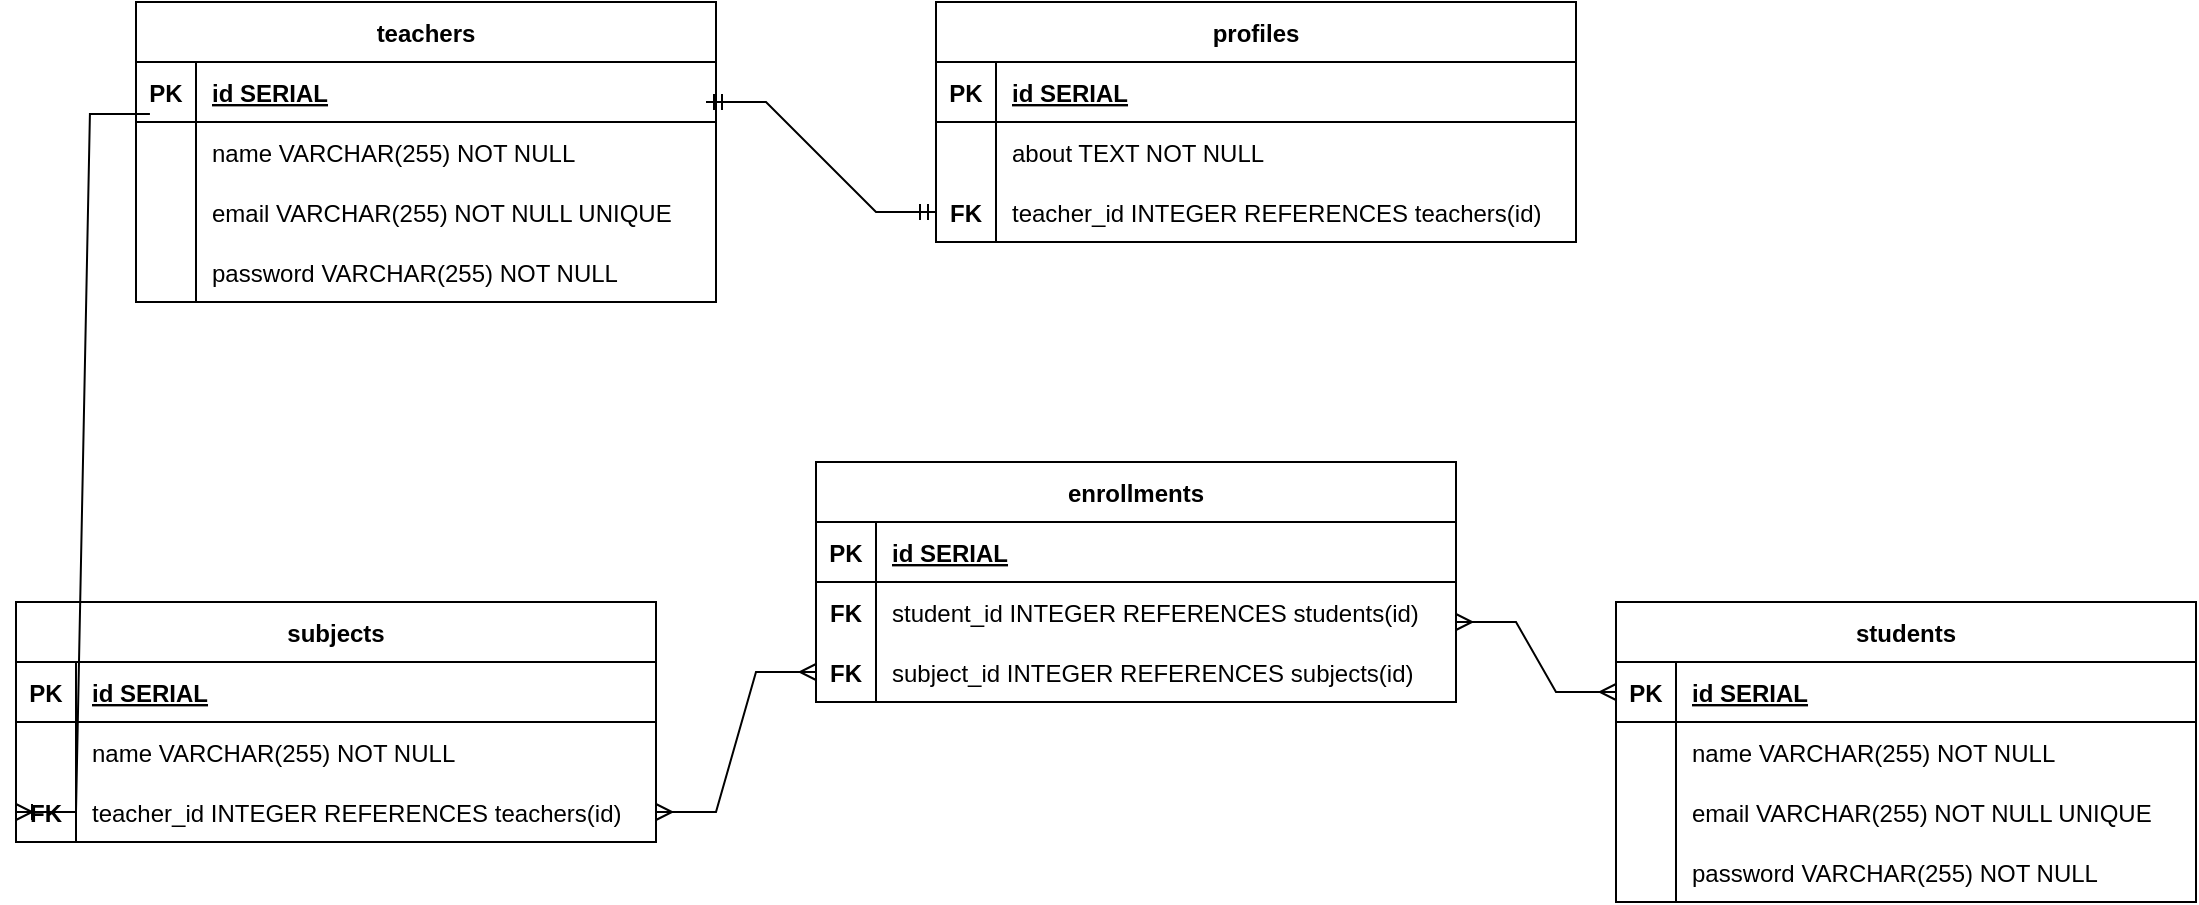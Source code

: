 <mxfile version="20.8.10" type="device"><diagram id="R2lEEEUBdFMjLlhIrx00" name="Page-1"><mxGraphModel dx="1418" dy="828" grid="1" gridSize="10" guides="1" tooltips="1" connect="1" arrows="1" fold="1" page="1" pageScale="1" pageWidth="850" pageHeight="1100" math="0" shadow="0" extFonts="Permanent Marker^https://fonts.googleapis.com/css?family=Permanent+Marker"><root><mxCell id="0"/><mxCell id="1" parent="0"/><mxCell id="9V4fzCmsQR_r_gdQhbCg-53" value="teachers" style="shape=table;startSize=30;container=1;collapsible=1;childLayout=tableLayout;fixedRows=1;rowLines=0;fontStyle=1;align=center;resizeLast=1;" vertex="1" parent="1"><mxGeometry x="90" y="80" width="290" height="150" as="geometry"/></mxCell><mxCell id="9V4fzCmsQR_r_gdQhbCg-54" value="" style="shape=tableRow;horizontal=0;startSize=0;swimlaneHead=0;swimlaneBody=0;fillColor=none;collapsible=0;dropTarget=0;points=[[0,0.5],[1,0.5]];portConstraint=eastwest;strokeColor=inherit;top=0;left=0;right=0;bottom=1;" vertex="1" parent="9V4fzCmsQR_r_gdQhbCg-53"><mxGeometry y="30" width="290" height="30" as="geometry"/></mxCell><mxCell id="9V4fzCmsQR_r_gdQhbCg-55" value="PK" style="shape=partialRectangle;overflow=hidden;connectable=0;fillColor=none;strokeColor=inherit;top=0;left=0;bottom=0;right=0;fontStyle=1;" vertex="1" parent="9V4fzCmsQR_r_gdQhbCg-54"><mxGeometry width="30" height="30" as="geometry"><mxRectangle width="30" height="30" as="alternateBounds"/></mxGeometry></mxCell><mxCell id="9V4fzCmsQR_r_gdQhbCg-56" value="id SERIAL " style="shape=partialRectangle;overflow=hidden;connectable=0;fillColor=none;align=left;strokeColor=inherit;top=0;left=0;bottom=0;right=0;spacingLeft=6;fontStyle=5;" vertex="1" parent="9V4fzCmsQR_r_gdQhbCg-54"><mxGeometry x="30" width="260" height="30" as="geometry"><mxRectangle width="260" height="30" as="alternateBounds"/></mxGeometry></mxCell><mxCell id="9V4fzCmsQR_r_gdQhbCg-57" value="" style="shape=tableRow;horizontal=0;startSize=0;swimlaneHead=0;swimlaneBody=0;fillColor=none;collapsible=0;dropTarget=0;points=[[0,0.5],[1,0.5]];portConstraint=eastwest;strokeColor=inherit;top=0;left=0;right=0;bottom=0;" vertex="1" parent="9V4fzCmsQR_r_gdQhbCg-53"><mxGeometry y="60" width="290" height="30" as="geometry"/></mxCell><mxCell id="9V4fzCmsQR_r_gdQhbCg-58" value="" style="shape=partialRectangle;overflow=hidden;connectable=0;fillColor=none;strokeColor=inherit;top=0;left=0;bottom=0;right=0;" vertex="1" parent="9V4fzCmsQR_r_gdQhbCg-57"><mxGeometry width="30" height="30" as="geometry"><mxRectangle width="30" height="30" as="alternateBounds"/></mxGeometry></mxCell><mxCell id="9V4fzCmsQR_r_gdQhbCg-59" value="name VARCHAR(255) NOT NULL" style="shape=partialRectangle;overflow=hidden;connectable=0;fillColor=none;align=left;strokeColor=inherit;top=0;left=0;bottom=0;right=0;spacingLeft=6;" vertex="1" parent="9V4fzCmsQR_r_gdQhbCg-57"><mxGeometry x="30" width="260" height="30" as="geometry"><mxRectangle width="260" height="30" as="alternateBounds"/></mxGeometry></mxCell><mxCell id="9V4fzCmsQR_r_gdQhbCg-60" value="" style="shape=tableRow;horizontal=0;startSize=0;swimlaneHead=0;swimlaneBody=0;fillColor=none;collapsible=0;dropTarget=0;points=[[0,0.5],[1,0.5]];portConstraint=eastwest;strokeColor=inherit;top=0;left=0;right=0;bottom=0;" vertex="1" parent="9V4fzCmsQR_r_gdQhbCg-53"><mxGeometry y="90" width="290" height="30" as="geometry"/></mxCell><mxCell id="9V4fzCmsQR_r_gdQhbCg-61" value="" style="shape=partialRectangle;overflow=hidden;connectable=0;fillColor=none;strokeColor=inherit;top=0;left=0;bottom=0;right=0;" vertex="1" parent="9V4fzCmsQR_r_gdQhbCg-60"><mxGeometry width="30" height="30" as="geometry"><mxRectangle width="30" height="30" as="alternateBounds"/></mxGeometry></mxCell><mxCell id="9V4fzCmsQR_r_gdQhbCg-62" value="email VARCHAR(255) NOT NULL UNIQUE" style="shape=partialRectangle;overflow=hidden;connectable=0;fillColor=none;align=left;strokeColor=inherit;top=0;left=0;bottom=0;right=0;spacingLeft=6;" vertex="1" parent="9V4fzCmsQR_r_gdQhbCg-60"><mxGeometry x="30" width="260" height="30" as="geometry"><mxRectangle width="260" height="30" as="alternateBounds"/></mxGeometry></mxCell><mxCell id="9V4fzCmsQR_r_gdQhbCg-63" value="" style="shape=tableRow;horizontal=0;startSize=0;swimlaneHead=0;swimlaneBody=0;fillColor=none;collapsible=0;dropTarget=0;points=[[0,0.5],[1,0.5]];portConstraint=eastwest;strokeColor=inherit;top=0;left=0;right=0;bottom=0;" vertex="1" parent="9V4fzCmsQR_r_gdQhbCg-53"><mxGeometry y="120" width="290" height="30" as="geometry"/></mxCell><mxCell id="9V4fzCmsQR_r_gdQhbCg-64" value="" style="shape=partialRectangle;overflow=hidden;connectable=0;fillColor=none;strokeColor=inherit;top=0;left=0;bottom=0;right=0;" vertex="1" parent="9V4fzCmsQR_r_gdQhbCg-63"><mxGeometry width="30" height="30" as="geometry"><mxRectangle width="30" height="30" as="alternateBounds"/></mxGeometry></mxCell><mxCell id="9V4fzCmsQR_r_gdQhbCg-65" value="password VARCHAR(255) NOT NULL" style="shape=partialRectangle;overflow=hidden;connectable=0;fillColor=none;align=left;strokeColor=inherit;top=0;left=0;bottom=0;right=0;spacingLeft=6;" vertex="1" parent="9V4fzCmsQR_r_gdQhbCg-63"><mxGeometry x="30" width="260" height="30" as="geometry"><mxRectangle width="260" height="30" as="alternateBounds"/></mxGeometry></mxCell><mxCell id="9V4fzCmsQR_r_gdQhbCg-66" value="students" style="shape=table;startSize=30;container=1;collapsible=1;childLayout=tableLayout;fixedRows=1;rowLines=0;fontStyle=1;align=center;resizeLast=1;" vertex="1" parent="1"><mxGeometry x="830" y="380" width="290" height="150" as="geometry"/></mxCell><mxCell id="9V4fzCmsQR_r_gdQhbCg-67" value="" style="shape=tableRow;horizontal=0;startSize=0;swimlaneHead=0;swimlaneBody=0;fillColor=none;collapsible=0;dropTarget=0;points=[[0,0.5],[1,0.5]];portConstraint=eastwest;strokeColor=inherit;top=0;left=0;right=0;bottom=1;" vertex="1" parent="9V4fzCmsQR_r_gdQhbCg-66"><mxGeometry y="30" width="290" height="30" as="geometry"/></mxCell><mxCell id="9V4fzCmsQR_r_gdQhbCg-68" value="PK" style="shape=partialRectangle;overflow=hidden;connectable=0;fillColor=none;strokeColor=inherit;top=0;left=0;bottom=0;right=0;fontStyle=1;" vertex="1" parent="9V4fzCmsQR_r_gdQhbCg-67"><mxGeometry width="30" height="30" as="geometry"><mxRectangle width="30" height="30" as="alternateBounds"/></mxGeometry></mxCell><mxCell id="9V4fzCmsQR_r_gdQhbCg-69" value="id SERIAL " style="shape=partialRectangle;overflow=hidden;connectable=0;fillColor=none;align=left;strokeColor=inherit;top=0;left=0;bottom=0;right=0;spacingLeft=6;fontStyle=5;" vertex="1" parent="9V4fzCmsQR_r_gdQhbCg-67"><mxGeometry x="30" width="260" height="30" as="geometry"><mxRectangle width="260" height="30" as="alternateBounds"/></mxGeometry></mxCell><mxCell id="9V4fzCmsQR_r_gdQhbCg-70" value="" style="shape=tableRow;horizontal=0;startSize=0;swimlaneHead=0;swimlaneBody=0;fillColor=none;collapsible=0;dropTarget=0;points=[[0,0.5],[1,0.5]];portConstraint=eastwest;strokeColor=inherit;top=0;left=0;right=0;bottom=0;" vertex="1" parent="9V4fzCmsQR_r_gdQhbCg-66"><mxGeometry y="60" width="290" height="30" as="geometry"/></mxCell><mxCell id="9V4fzCmsQR_r_gdQhbCg-71" value="" style="shape=partialRectangle;overflow=hidden;connectable=0;fillColor=none;strokeColor=inherit;top=0;left=0;bottom=0;right=0;" vertex="1" parent="9V4fzCmsQR_r_gdQhbCg-70"><mxGeometry width="30" height="30" as="geometry"><mxRectangle width="30" height="30" as="alternateBounds"/></mxGeometry></mxCell><mxCell id="9V4fzCmsQR_r_gdQhbCg-72" value="name VARCHAR(255) NOT NULL" style="shape=partialRectangle;overflow=hidden;connectable=0;fillColor=none;align=left;strokeColor=inherit;top=0;left=0;bottom=0;right=0;spacingLeft=6;" vertex="1" parent="9V4fzCmsQR_r_gdQhbCg-70"><mxGeometry x="30" width="260" height="30" as="geometry"><mxRectangle width="260" height="30" as="alternateBounds"/></mxGeometry></mxCell><mxCell id="9V4fzCmsQR_r_gdQhbCg-73" value="" style="shape=tableRow;horizontal=0;startSize=0;swimlaneHead=0;swimlaneBody=0;fillColor=none;collapsible=0;dropTarget=0;points=[[0,0.5],[1,0.5]];portConstraint=eastwest;strokeColor=inherit;top=0;left=0;right=0;bottom=0;" vertex="1" parent="9V4fzCmsQR_r_gdQhbCg-66"><mxGeometry y="90" width="290" height="30" as="geometry"/></mxCell><mxCell id="9V4fzCmsQR_r_gdQhbCg-74" value="" style="shape=partialRectangle;overflow=hidden;connectable=0;fillColor=none;strokeColor=inherit;top=0;left=0;bottom=0;right=0;" vertex="1" parent="9V4fzCmsQR_r_gdQhbCg-73"><mxGeometry width="30" height="30" as="geometry"><mxRectangle width="30" height="30" as="alternateBounds"/></mxGeometry></mxCell><mxCell id="9V4fzCmsQR_r_gdQhbCg-75" value="email VARCHAR(255) NOT NULL UNIQUE" style="shape=partialRectangle;overflow=hidden;connectable=0;fillColor=none;align=left;strokeColor=inherit;top=0;left=0;bottom=0;right=0;spacingLeft=6;" vertex="1" parent="9V4fzCmsQR_r_gdQhbCg-73"><mxGeometry x="30" width="260" height="30" as="geometry"><mxRectangle width="260" height="30" as="alternateBounds"/></mxGeometry></mxCell><mxCell id="9V4fzCmsQR_r_gdQhbCg-76" value="" style="shape=tableRow;horizontal=0;startSize=0;swimlaneHead=0;swimlaneBody=0;fillColor=none;collapsible=0;dropTarget=0;points=[[0,0.5],[1,0.5]];portConstraint=eastwest;strokeColor=inherit;top=0;left=0;right=0;bottom=0;" vertex="1" parent="9V4fzCmsQR_r_gdQhbCg-66"><mxGeometry y="120" width="290" height="30" as="geometry"/></mxCell><mxCell id="9V4fzCmsQR_r_gdQhbCg-77" value="" style="shape=partialRectangle;overflow=hidden;connectable=0;fillColor=none;strokeColor=inherit;top=0;left=0;bottom=0;right=0;" vertex="1" parent="9V4fzCmsQR_r_gdQhbCg-76"><mxGeometry width="30" height="30" as="geometry"><mxRectangle width="30" height="30" as="alternateBounds"/></mxGeometry></mxCell><mxCell id="9V4fzCmsQR_r_gdQhbCg-78" value="password VARCHAR(255) NOT NULL" style="shape=partialRectangle;overflow=hidden;connectable=0;fillColor=none;align=left;strokeColor=inherit;top=0;left=0;bottom=0;right=0;spacingLeft=6;" vertex="1" parent="9V4fzCmsQR_r_gdQhbCg-76"><mxGeometry x="30" width="260" height="30" as="geometry"><mxRectangle width="260" height="30" as="alternateBounds"/></mxGeometry></mxCell><mxCell id="9V4fzCmsQR_r_gdQhbCg-79" value="subjects" style="shape=table;startSize=30;container=1;collapsible=1;childLayout=tableLayout;fixedRows=1;rowLines=0;fontStyle=1;align=center;resizeLast=1;" vertex="1" parent="1"><mxGeometry x="30" y="380" width="320" height="120" as="geometry"/></mxCell><mxCell id="9V4fzCmsQR_r_gdQhbCg-80" value="" style="shape=tableRow;horizontal=0;startSize=0;swimlaneHead=0;swimlaneBody=0;fillColor=none;collapsible=0;dropTarget=0;points=[[0,0.5],[1,0.5]];portConstraint=eastwest;strokeColor=inherit;top=0;left=0;right=0;bottom=1;" vertex="1" parent="9V4fzCmsQR_r_gdQhbCg-79"><mxGeometry y="30" width="320" height="30" as="geometry"/></mxCell><mxCell id="9V4fzCmsQR_r_gdQhbCg-81" value="PK" style="shape=partialRectangle;overflow=hidden;connectable=0;fillColor=none;strokeColor=inherit;top=0;left=0;bottom=0;right=0;fontStyle=1;" vertex="1" parent="9V4fzCmsQR_r_gdQhbCg-80"><mxGeometry width="30" height="30" as="geometry"><mxRectangle width="30" height="30" as="alternateBounds"/></mxGeometry></mxCell><mxCell id="9V4fzCmsQR_r_gdQhbCg-82" value="id SERIAL " style="shape=partialRectangle;overflow=hidden;connectable=0;fillColor=none;align=left;strokeColor=inherit;top=0;left=0;bottom=0;right=0;spacingLeft=6;fontStyle=5;" vertex="1" parent="9V4fzCmsQR_r_gdQhbCg-80"><mxGeometry x="30" width="290" height="30" as="geometry"><mxRectangle width="290" height="30" as="alternateBounds"/></mxGeometry></mxCell><mxCell id="9V4fzCmsQR_r_gdQhbCg-83" value="" style="shape=tableRow;horizontal=0;startSize=0;swimlaneHead=0;swimlaneBody=0;fillColor=none;collapsible=0;dropTarget=0;points=[[0,0.5],[1,0.5]];portConstraint=eastwest;strokeColor=inherit;top=0;left=0;right=0;bottom=0;" vertex="1" parent="9V4fzCmsQR_r_gdQhbCg-79"><mxGeometry y="60" width="320" height="30" as="geometry"/></mxCell><mxCell id="9V4fzCmsQR_r_gdQhbCg-84" value="" style="shape=partialRectangle;overflow=hidden;connectable=0;fillColor=none;strokeColor=inherit;top=0;left=0;bottom=0;right=0;" vertex="1" parent="9V4fzCmsQR_r_gdQhbCg-83"><mxGeometry width="30" height="30" as="geometry"><mxRectangle width="30" height="30" as="alternateBounds"/></mxGeometry></mxCell><mxCell id="9V4fzCmsQR_r_gdQhbCg-85" value="name VARCHAR(255) NOT NULL" style="shape=partialRectangle;overflow=hidden;connectable=0;fillColor=none;align=left;strokeColor=inherit;top=0;left=0;bottom=0;right=0;spacingLeft=6;" vertex="1" parent="9V4fzCmsQR_r_gdQhbCg-83"><mxGeometry x="30" width="290" height="30" as="geometry"><mxRectangle width="290" height="30" as="alternateBounds"/></mxGeometry></mxCell><mxCell id="9V4fzCmsQR_r_gdQhbCg-86" value="" style="shape=tableRow;horizontal=0;startSize=0;swimlaneHead=0;swimlaneBody=0;fillColor=none;collapsible=0;dropTarget=0;points=[[0,0.5],[1,0.5]];portConstraint=eastwest;strokeColor=inherit;top=0;left=0;right=0;bottom=0;" vertex="1" parent="9V4fzCmsQR_r_gdQhbCg-79"><mxGeometry y="90" width="320" height="30" as="geometry"/></mxCell><mxCell id="9V4fzCmsQR_r_gdQhbCg-87" value="FK" style="shape=partialRectangle;overflow=hidden;connectable=0;fillColor=none;strokeColor=inherit;top=0;left=0;bottom=0;right=0;fontStyle=1" vertex="1" parent="9V4fzCmsQR_r_gdQhbCg-86"><mxGeometry width="30" height="30" as="geometry"><mxRectangle width="30" height="30" as="alternateBounds"/></mxGeometry></mxCell><mxCell id="9V4fzCmsQR_r_gdQhbCg-88" value="teacher_id INTEGER REFERENCES teachers(id)" style="shape=partialRectangle;overflow=hidden;connectable=0;fillColor=none;align=left;strokeColor=inherit;top=0;left=0;bottom=0;right=0;spacingLeft=6;" vertex="1" parent="9V4fzCmsQR_r_gdQhbCg-86"><mxGeometry x="30" width="290" height="30" as="geometry"><mxRectangle width="290" height="30" as="alternateBounds"/></mxGeometry></mxCell><mxCell id="9V4fzCmsQR_r_gdQhbCg-89" value="enrollments" style="shape=table;startSize=30;container=1;collapsible=1;childLayout=tableLayout;fixedRows=1;rowLines=0;fontStyle=1;align=center;resizeLast=1;" vertex="1" parent="1"><mxGeometry x="430" y="310" width="320" height="120" as="geometry"/></mxCell><mxCell id="9V4fzCmsQR_r_gdQhbCg-90" value="" style="shape=tableRow;horizontal=0;startSize=0;swimlaneHead=0;swimlaneBody=0;fillColor=none;collapsible=0;dropTarget=0;points=[[0,0.5],[1,0.5]];portConstraint=eastwest;strokeColor=inherit;top=0;left=0;right=0;bottom=1;" vertex="1" parent="9V4fzCmsQR_r_gdQhbCg-89"><mxGeometry y="30" width="320" height="30" as="geometry"/></mxCell><mxCell id="9V4fzCmsQR_r_gdQhbCg-91" value="PK" style="shape=partialRectangle;overflow=hidden;connectable=0;fillColor=none;strokeColor=inherit;top=0;left=0;bottom=0;right=0;fontStyle=1;" vertex="1" parent="9V4fzCmsQR_r_gdQhbCg-90"><mxGeometry width="30" height="30" as="geometry"><mxRectangle width="30" height="30" as="alternateBounds"/></mxGeometry></mxCell><mxCell id="9V4fzCmsQR_r_gdQhbCg-92" value="id SERIAL " style="shape=partialRectangle;overflow=hidden;connectable=0;fillColor=none;align=left;strokeColor=inherit;top=0;left=0;bottom=0;right=0;spacingLeft=6;fontStyle=5;" vertex="1" parent="9V4fzCmsQR_r_gdQhbCg-90"><mxGeometry x="30" width="290" height="30" as="geometry"><mxRectangle width="290" height="30" as="alternateBounds"/></mxGeometry></mxCell><mxCell id="9V4fzCmsQR_r_gdQhbCg-93" value="" style="shape=tableRow;horizontal=0;startSize=0;swimlaneHead=0;swimlaneBody=0;fillColor=none;collapsible=0;dropTarget=0;points=[[0,0.5],[1,0.5]];portConstraint=eastwest;strokeColor=inherit;top=0;left=0;right=0;bottom=0;" vertex="1" parent="9V4fzCmsQR_r_gdQhbCg-89"><mxGeometry y="60" width="320" height="30" as="geometry"/></mxCell><mxCell id="9V4fzCmsQR_r_gdQhbCg-94" value="FK" style="shape=partialRectangle;overflow=hidden;connectable=0;fillColor=none;strokeColor=inherit;top=0;left=0;bottom=0;right=0;fontStyle=1" vertex="1" parent="9V4fzCmsQR_r_gdQhbCg-93"><mxGeometry width="30" height="30" as="geometry"><mxRectangle width="30" height="30" as="alternateBounds"/></mxGeometry></mxCell><mxCell id="9V4fzCmsQR_r_gdQhbCg-95" value="student_id INTEGER REFERENCES students(id)" style="shape=partialRectangle;overflow=hidden;connectable=0;fillColor=none;align=left;strokeColor=inherit;top=0;left=0;bottom=0;right=0;spacingLeft=6;" vertex="1" parent="9V4fzCmsQR_r_gdQhbCg-93"><mxGeometry x="30" width="290" height="30" as="geometry"><mxRectangle width="290" height="30" as="alternateBounds"/></mxGeometry></mxCell><mxCell id="9V4fzCmsQR_r_gdQhbCg-96" value="" style="shape=tableRow;horizontal=0;startSize=0;swimlaneHead=0;swimlaneBody=0;fillColor=none;collapsible=0;dropTarget=0;points=[[0,0.5],[1,0.5]];portConstraint=eastwest;strokeColor=inherit;top=0;left=0;right=0;bottom=0;" vertex="1" parent="9V4fzCmsQR_r_gdQhbCg-89"><mxGeometry y="90" width="320" height="30" as="geometry"/></mxCell><mxCell id="9V4fzCmsQR_r_gdQhbCg-97" value="FK" style="shape=partialRectangle;overflow=hidden;connectable=0;fillColor=none;strokeColor=inherit;top=0;left=0;bottom=0;right=0;fontStyle=1" vertex="1" parent="9V4fzCmsQR_r_gdQhbCg-96"><mxGeometry width="30" height="30" as="geometry"><mxRectangle width="30" height="30" as="alternateBounds"/></mxGeometry></mxCell><mxCell id="9V4fzCmsQR_r_gdQhbCg-98" value="subject_id INTEGER REFERENCES subjects(id)" style="shape=partialRectangle;overflow=hidden;connectable=0;fillColor=none;align=left;strokeColor=inherit;top=0;left=0;bottom=0;right=0;spacingLeft=6;" vertex="1" parent="9V4fzCmsQR_r_gdQhbCg-96"><mxGeometry x="30" width="290" height="30" as="geometry"><mxRectangle width="290" height="30" as="alternateBounds"/></mxGeometry></mxCell><mxCell id="9V4fzCmsQR_r_gdQhbCg-99" value="profiles" style="shape=table;startSize=30;container=1;collapsible=1;childLayout=tableLayout;fixedRows=1;rowLines=0;fontStyle=1;align=center;resizeLast=1;" vertex="1" parent="1"><mxGeometry x="490" y="80" width="320" height="120" as="geometry"/></mxCell><mxCell id="9V4fzCmsQR_r_gdQhbCg-100" value="" style="shape=tableRow;horizontal=0;startSize=0;swimlaneHead=0;swimlaneBody=0;fillColor=none;collapsible=0;dropTarget=0;points=[[0,0.5],[1,0.5]];portConstraint=eastwest;strokeColor=inherit;top=0;left=0;right=0;bottom=1;" vertex="1" parent="9V4fzCmsQR_r_gdQhbCg-99"><mxGeometry y="30" width="320" height="30" as="geometry"/></mxCell><mxCell id="9V4fzCmsQR_r_gdQhbCg-101" value="PK" style="shape=partialRectangle;overflow=hidden;connectable=0;fillColor=none;strokeColor=inherit;top=0;left=0;bottom=0;right=0;fontStyle=1;" vertex="1" parent="9V4fzCmsQR_r_gdQhbCg-100"><mxGeometry width="30" height="30" as="geometry"><mxRectangle width="30" height="30" as="alternateBounds"/></mxGeometry></mxCell><mxCell id="9V4fzCmsQR_r_gdQhbCg-102" value="id SERIAL " style="shape=partialRectangle;overflow=hidden;connectable=0;fillColor=none;align=left;strokeColor=inherit;top=0;left=0;bottom=0;right=0;spacingLeft=6;fontStyle=5;" vertex="1" parent="9V4fzCmsQR_r_gdQhbCg-100"><mxGeometry x="30" width="290" height="30" as="geometry"><mxRectangle width="290" height="30" as="alternateBounds"/></mxGeometry></mxCell><mxCell id="9V4fzCmsQR_r_gdQhbCg-103" value="" style="shape=tableRow;horizontal=0;startSize=0;swimlaneHead=0;swimlaneBody=0;fillColor=none;collapsible=0;dropTarget=0;points=[[0,0.5],[1,0.5]];portConstraint=eastwest;strokeColor=inherit;top=0;left=0;right=0;bottom=0;" vertex="1" parent="9V4fzCmsQR_r_gdQhbCg-99"><mxGeometry y="60" width="320" height="30" as="geometry"/></mxCell><mxCell id="9V4fzCmsQR_r_gdQhbCg-104" value="" style="shape=partialRectangle;overflow=hidden;connectable=0;fillColor=none;strokeColor=inherit;top=0;left=0;bottom=0;right=0;" vertex="1" parent="9V4fzCmsQR_r_gdQhbCg-103"><mxGeometry width="30" height="30" as="geometry"><mxRectangle width="30" height="30" as="alternateBounds"/></mxGeometry></mxCell><mxCell id="9V4fzCmsQR_r_gdQhbCg-105" value="about TEXT NOT NULL" style="shape=partialRectangle;overflow=hidden;connectable=0;fillColor=none;align=left;strokeColor=inherit;top=0;left=0;bottom=0;right=0;spacingLeft=6;" vertex="1" parent="9V4fzCmsQR_r_gdQhbCg-103"><mxGeometry x="30" width="290" height="30" as="geometry"><mxRectangle width="290" height="30" as="alternateBounds"/></mxGeometry></mxCell><mxCell id="9V4fzCmsQR_r_gdQhbCg-106" value="" style="shape=tableRow;horizontal=0;startSize=0;swimlaneHead=0;swimlaneBody=0;fillColor=none;collapsible=0;dropTarget=0;points=[[0,0.5],[1,0.5]];portConstraint=eastwest;strokeColor=inherit;top=0;left=0;right=0;bottom=0;" vertex="1" parent="9V4fzCmsQR_r_gdQhbCg-99"><mxGeometry y="90" width="320" height="30" as="geometry"/></mxCell><mxCell id="9V4fzCmsQR_r_gdQhbCg-107" value="FK" style="shape=partialRectangle;overflow=hidden;connectable=0;fillColor=none;strokeColor=inherit;top=0;left=0;bottom=0;right=0;fontStyle=1" vertex="1" parent="9V4fzCmsQR_r_gdQhbCg-106"><mxGeometry width="30" height="30" as="geometry"><mxRectangle width="30" height="30" as="alternateBounds"/></mxGeometry></mxCell><mxCell id="9V4fzCmsQR_r_gdQhbCg-108" value="teacher_id INTEGER REFERENCES teachers(id)" style="shape=partialRectangle;overflow=hidden;connectable=0;fillColor=none;align=left;strokeColor=inherit;top=0;left=0;bottom=0;right=0;spacingLeft=6;" vertex="1" parent="9V4fzCmsQR_r_gdQhbCg-106"><mxGeometry x="30" width="290" height="30" as="geometry"><mxRectangle width="290" height="30" as="alternateBounds"/></mxGeometry></mxCell><mxCell id="9V4fzCmsQR_r_gdQhbCg-109" value="" style="edgeStyle=entityRelationEdgeStyle;fontSize=12;html=1;endArrow=ERmandOne;startArrow=ERmandOne;rounded=0;entryX=0;entryY=0.5;entryDx=0;entryDy=0;" edge="1" parent="1" target="9V4fzCmsQR_r_gdQhbCg-106"><mxGeometry width="100" height="100" relative="1" as="geometry"><mxPoint x="375" y="130" as="sourcePoint"/><mxPoint x="475" y="30" as="targetPoint"/></mxGeometry></mxCell><mxCell id="9V4fzCmsQR_r_gdQhbCg-111" value="" style="edgeStyle=entityRelationEdgeStyle;fontSize=12;html=1;endArrow=ERoneToMany;rounded=0;entryX=0;entryY=0.5;entryDx=0;entryDy=0;exitX=0.024;exitY=-0.133;exitDx=0;exitDy=0;exitPerimeter=0;" edge="1" parent="1" source="9V4fzCmsQR_r_gdQhbCg-57" target="9V4fzCmsQR_r_gdQhbCg-86"><mxGeometry width="100" height="100" relative="1" as="geometry"><mxPoint x="20" y="120" as="sourcePoint"/><mxPoint x="60" y="210" as="targetPoint"/></mxGeometry></mxCell><mxCell id="9V4fzCmsQR_r_gdQhbCg-115" value="" style="edgeStyle=entityRelationEdgeStyle;fontSize=12;html=1;endArrow=ERmany;startArrow=ERmany;rounded=0;exitX=1;exitY=0.5;exitDx=0;exitDy=0;" edge="1" parent="1" source="9V4fzCmsQR_r_gdQhbCg-86"><mxGeometry width="100" height="100" relative="1" as="geometry"><mxPoint x="330" y="515" as="sourcePoint"/><mxPoint x="430" y="415" as="targetPoint"/></mxGeometry></mxCell><mxCell id="9V4fzCmsQR_r_gdQhbCg-116" value="" style="edgeStyle=entityRelationEdgeStyle;fontSize=12;html=1;endArrow=ERmany;startArrow=ERmany;rounded=0;entryX=0;entryY=0.5;entryDx=0;entryDy=0;" edge="1" parent="1" target="9V4fzCmsQR_r_gdQhbCg-67"><mxGeometry width="100" height="100" relative="1" as="geometry"><mxPoint x="750" y="390" as="sourcePoint"/><mxPoint x="850" y="290" as="targetPoint"/></mxGeometry></mxCell></root></mxGraphModel></diagram></mxfile>